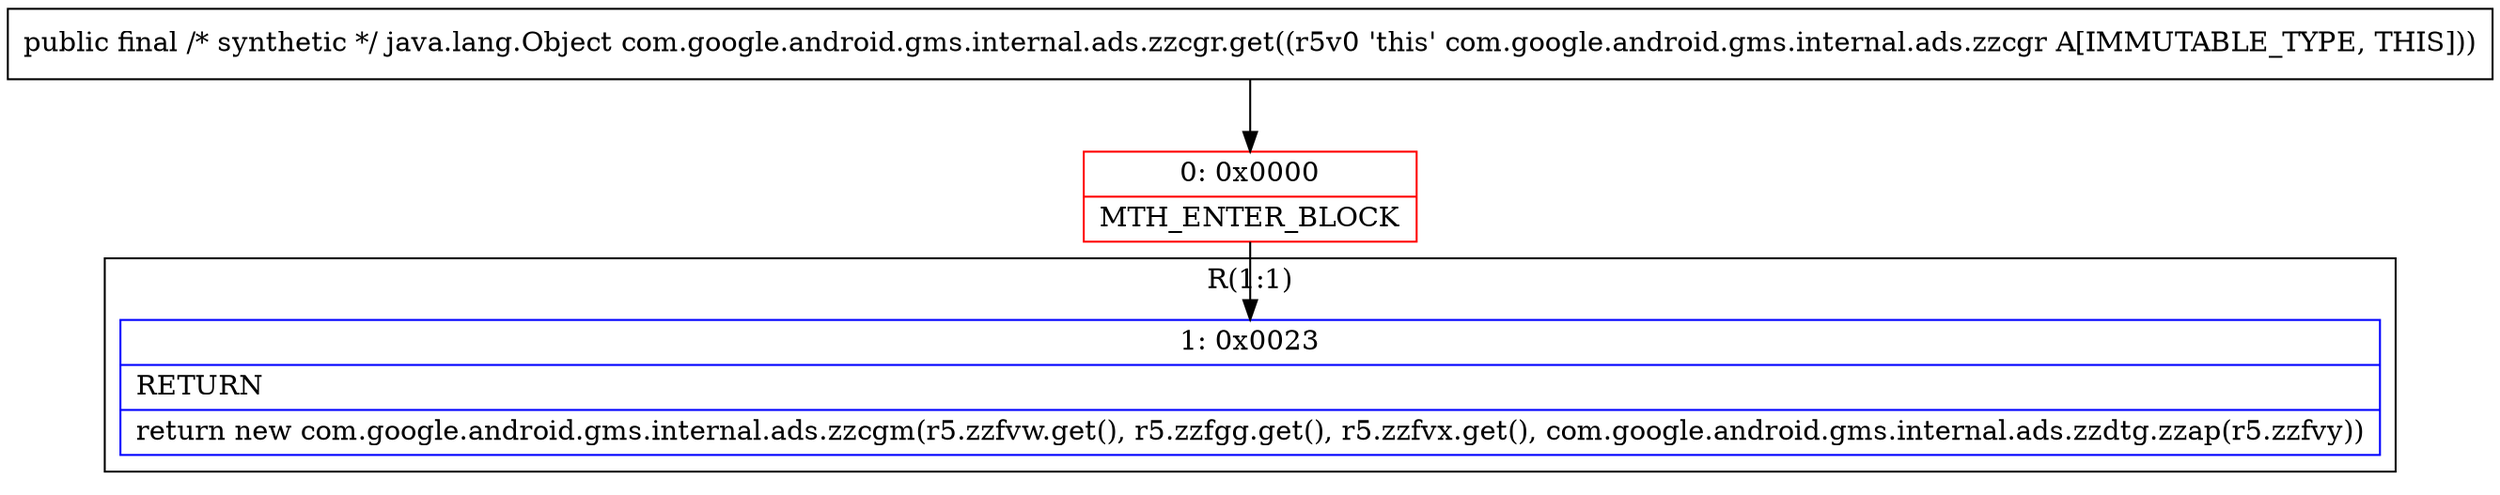 digraph "CFG forcom.google.android.gms.internal.ads.zzcgr.get()Ljava\/lang\/Object;" {
subgraph cluster_Region_91867568 {
label = "R(1:1)";
node [shape=record,color=blue];
Node_1 [shape=record,label="{1\:\ 0x0023|RETURN\l|return new com.google.android.gms.internal.ads.zzcgm(r5.zzfvw.get(), r5.zzfgg.get(), r5.zzfvx.get(), com.google.android.gms.internal.ads.zzdtg.zzap(r5.zzfvy))\l}"];
}
Node_0 [shape=record,color=red,label="{0\:\ 0x0000|MTH_ENTER_BLOCK\l}"];
MethodNode[shape=record,label="{public final \/* synthetic *\/ java.lang.Object com.google.android.gms.internal.ads.zzcgr.get((r5v0 'this' com.google.android.gms.internal.ads.zzcgr A[IMMUTABLE_TYPE, THIS])) }"];
MethodNode -> Node_0;
Node_0 -> Node_1;
}

